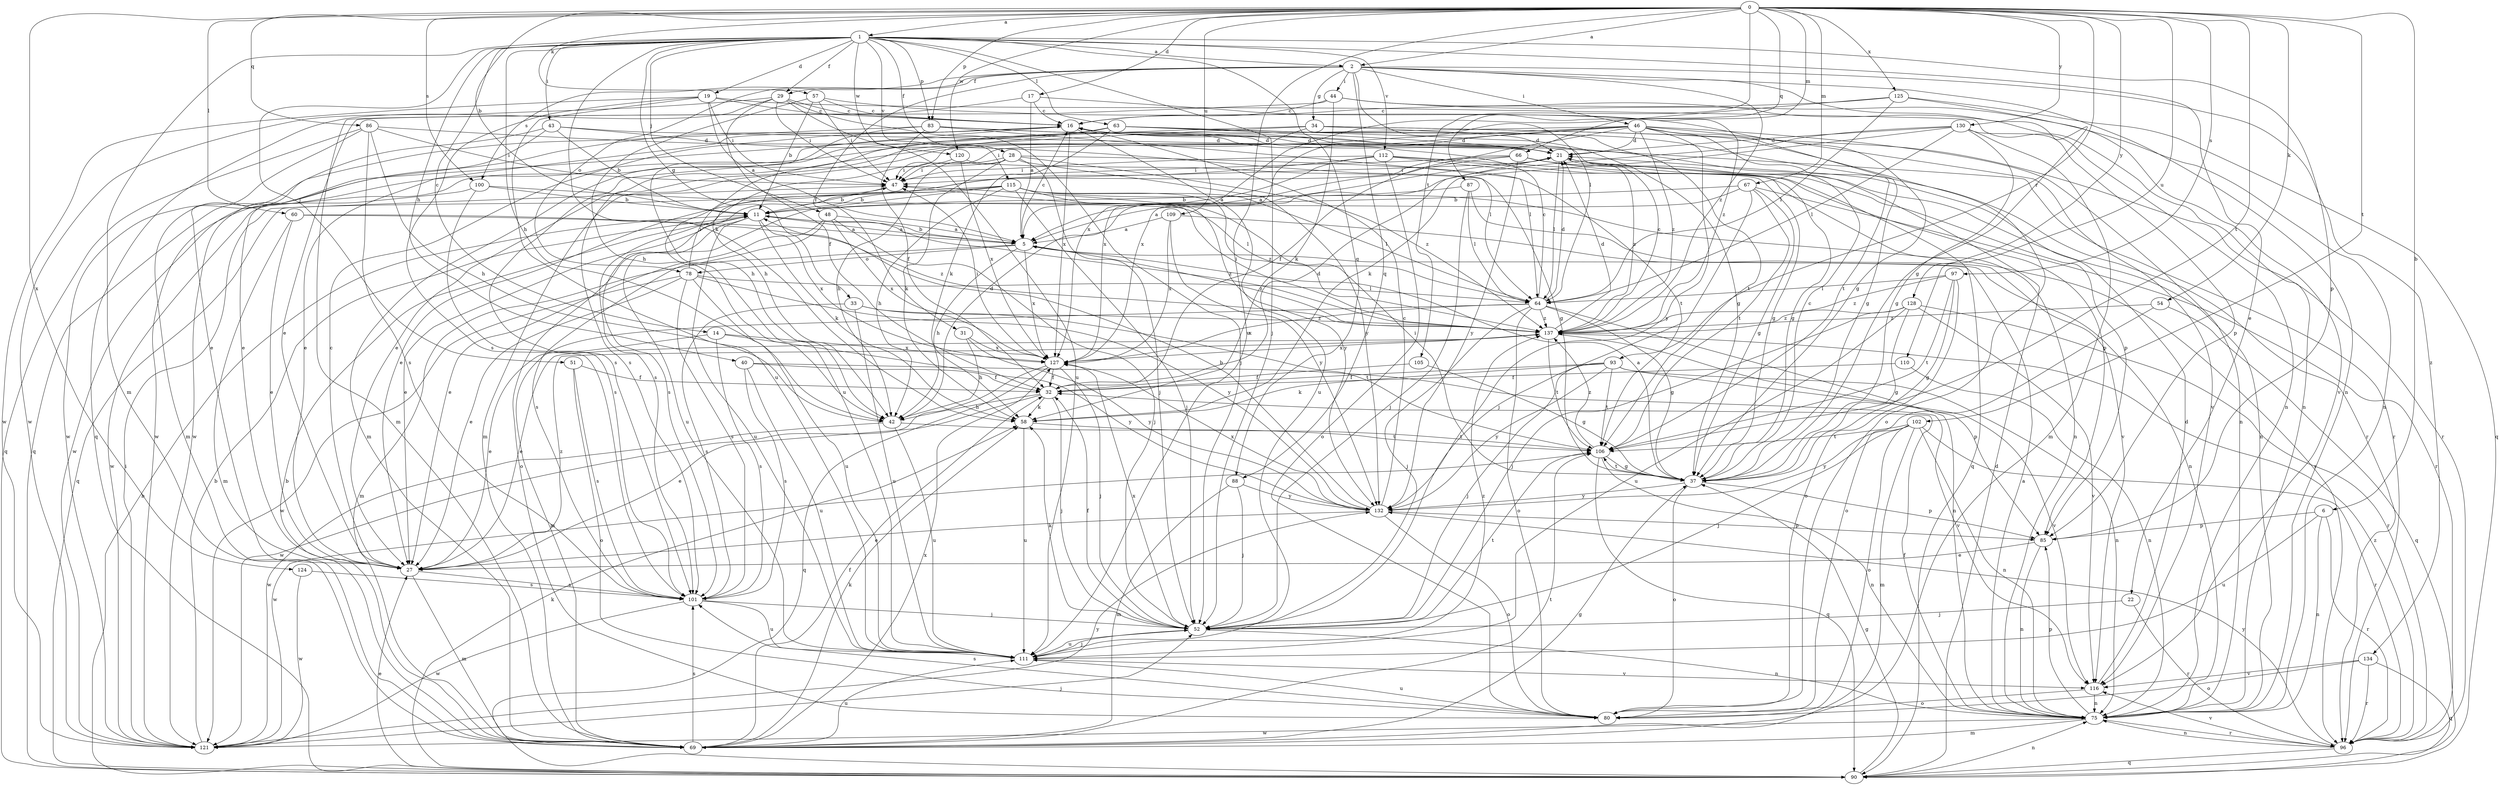 strict digraph  {
0;
1;
2;
5;
6;
11;
14;
16;
17;
19;
21;
22;
27;
28;
29;
31;
32;
33;
34;
37;
40;
42;
43;
44;
46;
47;
48;
51;
52;
54;
57;
58;
60;
63;
64;
66;
67;
69;
75;
78;
80;
83;
85;
86;
87;
88;
90;
93;
96;
97;
100;
101;
102;
105;
106;
109;
110;
111;
112;
115;
116;
120;
121;
124;
125;
127;
128;
130;
132;
134;
137;
0 -> 1  [label=a];
0 -> 2  [label=a];
0 -> 6  [label=b];
0 -> 11  [label=b];
0 -> 17  [label=d];
0 -> 54  [label=k];
0 -> 57  [label=k];
0 -> 60  [label=l];
0 -> 66  [label=m];
0 -> 67  [label=m];
0 -> 83  [label=p];
0 -> 86  [label=q];
0 -> 87  [label=q];
0 -> 93  [label=r];
0 -> 97  [label=s];
0 -> 100  [label=s];
0 -> 102  [label=t];
0 -> 105  [label=t];
0 -> 106  [label=t];
0 -> 109  [label=u];
0 -> 110  [label=u];
0 -> 111  [label=u];
0 -> 120  [label=w];
0 -> 124  [label=x];
0 -> 125  [label=x];
0 -> 128  [label=y];
0 -> 130  [label=y];
1 -> 2  [label=a];
1 -> 14  [label=c];
1 -> 19  [label=d];
1 -> 22  [label=e];
1 -> 28  [label=f];
1 -> 29  [label=f];
1 -> 33  [label=g];
1 -> 40  [label=h];
1 -> 42  [label=h];
1 -> 43  [label=i];
1 -> 48  [label=j];
1 -> 51  [label=j];
1 -> 52  [label=j];
1 -> 58  [label=k];
1 -> 63  [label=l];
1 -> 69  [label=m];
1 -> 83  [label=p];
1 -> 85  [label=p];
1 -> 88  [label=q];
1 -> 112  [label=v];
1 -> 115  [label=v];
1 -> 120  [label=w];
2 -> 29  [label=f];
2 -> 31  [label=f];
2 -> 34  [label=g];
2 -> 37  [label=g];
2 -> 44  [label=i];
2 -> 46  [label=i];
2 -> 64  [label=l];
2 -> 75  [label=n];
2 -> 78  [label=o];
2 -> 88  [label=q];
2 -> 100  [label=s];
2 -> 134  [label=z];
2 -> 137  [label=z];
5 -> 11  [label=b];
5 -> 16  [label=c];
5 -> 42  [label=h];
5 -> 69  [label=m];
5 -> 78  [label=o];
5 -> 127  [label=x];
5 -> 137  [label=z];
6 -> 75  [label=n];
6 -> 85  [label=p];
6 -> 96  [label=r];
6 -> 111  [label=u];
11 -> 5  [label=a];
11 -> 27  [label=e];
11 -> 58  [label=k];
11 -> 80  [label=o];
11 -> 111  [label=u];
11 -> 127  [label=x];
11 -> 137  [label=z];
14 -> 27  [label=e];
14 -> 101  [label=s];
14 -> 127  [label=x];
14 -> 132  [label=y];
16 -> 21  [label=d];
16 -> 27  [label=e];
16 -> 69  [label=m];
16 -> 111  [label=u];
16 -> 121  [label=w];
16 -> 127  [label=x];
17 -> 5  [label=a];
17 -> 16  [label=c];
17 -> 69  [label=m];
17 -> 137  [label=z];
19 -> 5  [label=a];
19 -> 16  [label=c];
19 -> 47  [label=i];
19 -> 75  [label=n];
19 -> 101  [label=s];
19 -> 111  [label=u];
19 -> 121  [label=w];
21 -> 47  [label=i];
21 -> 64  [label=l];
21 -> 90  [label=q];
21 -> 137  [label=z];
22 -> 52  [label=j];
22 -> 96  [label=r];
27 -> 16  [label=c];
27 -> 69  [label=m];
27 -> 101  [label=s];
27 -> 137  [label=z];
28 -> 42  [label=h];
28 -> 47  [label=i];
28 -> 52  [label=j];
28 -> 58  [label=k];
28 -> 106  [label=t];
28 -> 121  [label=w];
28 -> 132  [label=y];
28 -> 137  [label=z];
29 -> 16  [label=c];
29 -> 32  [label=f];
29 -> 47  [label=i];
29 -> 52  [label=j];
29 -> 90  [label=q];
29 -> 111  [label=u];
29 -> 121  [label=w];
31 -> 42  [label=h];
31 -> 127  [label=x];
31 -> 132  [label=y];
32 -> 21  [label=d];
32 -> 27  [label=e];
32 -> 42  [label=h];
32 -> 52  [label=j];
32 -> 58  [label=k];
33 -> 101  [label=s];
33 -> 106  [label=t];
33 -> 111  [label=u];
33 -> 137  [label=z];
34 -> 21  [label=d];
34 -> 27  [label=e];
34 -> 42  [label=h];
34 -> 80  [label=o];
34 -> 96  [label=r];
34 -> 101  [label=s];
37 -> 5  [label=a];
37 -> 16  [label=c];
37 -> 47  [label=i];
37 -> 80  [label=o];
37 -> 85  [label=p];
37 -> 106  [label=t];
37 -> 132  [label=y];
40 -> 32  [label=f];
40 -> 101  [label=s];
40 -> 111  [label=u];
40 -> 116  [label=v];
42 -> 21  [label=d];
42 -> 106  [label=t];
42 -> 111  [label=u];
42 -> 121  [label=w];
43 -> 11  [label=b];
43 -> 21  [label=d];
43 -> 27  [label=e];
43 -> 64  [label=l];
43 -> 69  [label=m];
44 -> 16  [label=c];
44 -> 27  [label=e];
44 -> 58  [label=k];
44 -> 75  [label=n];
44 -> 116  [label=v];
46 -> 21  [label=d];
46 -> 32  [label=f];
46 -> 37  [label=g];
46 -> 47  [label=i];
46 -> 69  [label=m];
46 -> 75  [label=n];
46 -> 106  [label=t];
46 -> 116  [label=v];
46 -> 121  [label=w];
46 -> 127  [label=x];
46 -> 132  [label=y];
46 -> 137  [label=z];
47 -> 11  [label=b];
48 -> 5  [label=a];
48 -> 27  [label=e];
48 -> 52  [label=j];
48 -> 101  [label=s];
48 -> 127  [label=x];
51 -> 32  [label=f];
51 -> 80  [label=o];
51 -> 101  [label=s];
52 -> 32  [label=f];
52 -> 58  [label=k];
52 -> 75  [label=n];
52 -> 106  [label=t];
52 -> 111  [label=u];
52 -> 127  [label=x];
54 -> 80  [label=o];
54 -> 90  [label=q];
54 -> 137  [label=z];
57 -> 11  [label=b];
57 -> 16  [label=c];
57 -> 37  [label=g];
57 -> 42  [label=h];
57 -> 47  [label=i];
58 -> 106  [label=t];
58 -> 111  [label=u];
60 -> 5  [label=a];
60 -> 27  [label=e];
60 -> 69  [label=m];
60 -> 137  [label=z];
63 -> 21  [label=d];
63 -> 37  [label=g];
63 -> 58  [label=k];
63 -> 90  [label=q];
63 -> 96  [label=r];
63 -> 101  [label=s];
63 -> 106  [label=t];
63 -> 111  [label=u];
64 -> 16  [label=c];
64 -> 21  [label=d];
64 -> 37  [label=g];
64 -> 52  [label=j];
64 -> 69  [label=m];
64 -> 75  [label=n];
64 -> 80  [label=o];
64 -> 127  [label=x];
64 -> 137  [label=z];
66 -> 5  [label=a];
66 -> 27  [label=e];
66 -> 37  [label=g];
66 -> 47  [label=i];
66 -> 75  [label=n];
66 -> 85  [label=p];
66 -> 132  [label=y];
67 -> 5  [label=a];
67 -> 11  [label=b];
67 -> 37  [label=g];
67 -> 52  [label=j];
67 -> 96  [label=r];
67 -> 106  [label=t];
69 -> 11  [label=b];
69 -> 32  [label=f];
69 -> 37  [label=g];
69 -> 58  [label=k];
69 -> 101  [label=s];
69 -> 106  [label=t];
69 -> 111  [label=u];
69 -> 127  [label=x];
75 -> 5  [label=a];
75 -> 32  [label=f];
75 -> 69  [label=m];
75 -> 85  [label=p];
75 -> 96  [label=r];
75 -> 121  [label=w];
78 -> 27  [label=e];
78 -> 47  [label=i];
78 -> 64  [label=l];
78 -> 101  [label=s];
78 -> 111  [label=u];
78 -> 121  [label=w];
78 -> 132  [label=y];
80 -> 101  [label=s];
80 -> 111  [label=u];
83 -> 21  [label=d];
83 -> 32  [label=f];
83 -> 42  [label=h];
83 -> 64  [label=l];
83 -> 96  [label=r];
83 -> 121  [label=w];
85 -> 27  [label=e];
85 -> 75  [label=n];
86 -> 21  [label=d];
86 -> 27  [label=e];
86 -> 42  [label=h];
86 -> 47  [label=i];
86 -> 90  [label=q];
86 -> 101  [label=s];
87 -> 11  [label=b];
87 -> 52  [label=j];
87 -> 64  [label=l];
87 -> 116  [label=v];
88 -> 52  [label=j];
88 -> 69  [label=m];
88 -> 132  [label=y];
90 -> 11  [label=b];
90 -> 21  [label=d];
90 -> 27  [label=e];
90 -> 37  [label=g];
90 -> 58  [label=k];
90 -> 75  [label=n];
93 -> 32  [label=f];
93 -> 52  [label=j];
93 -> 58  [label=k];
93 -> 75  [label=n];
93 -> 106  [label=t];
93 -> 116  [label=v];
93 -> 132  [label=y];
96 -> 75  [label=n];
96 -> 90  [label=q];
96 -> 116  [label=v];
96 -> 132  [label=y];
96 -> 137  [label=z];
97 -> 37  [label=g];
97 -> 64  [label=l];
97 -> 80  [label=o];
97 -> 106  [label=t];
97 -> 137  [label=z];
100 -> 11  [label=b];
100 -> 64  [label=l];
100 -> 101  [label=s];
100 -> 121  [label=w];
101 -> 52  [label=j];
101 -> 111  [label=u];
101 -> 121  [label=w];
102 -> 52  [label=j];
102 -> 69  [label=m];
102 -> 75  [label=n];
102 -> 80  [label=o];
102 -> 96  [label=r];
102 -> 106  [label=t];
102 -> 132  [label=y];
105 -> 32  [label=f];
105 -> 37  [label=g];
106 -> 37  [label=g];
106 -> 75  [label=n];
106 -> 90  [label=q];
106 -> 121  [label=w];
106 -> 137  [label=z];
109 -> 5  [label=a];
109 -> 75  [label=n];
109 -> 127  [label=x];
109 -> 132  [label=y];
110 -> 32  [label=f];
110 -> 75  [label=n];
111 -> 52  [label=j];
111 -> 116  [label=v];
111 -> 137  [label=z];
112 -> 5  [label=a];
112 -> 37  [label=g];
112 -> 47  [label=i];
112 -> 75  [label=n];
112 -> 80  [label=o];
112 -> 85  [label=p];
112 -> 101  [label=s];
115 -> 11  [label=b];
115 -> 42  [label=h];
115 -> 52  [label=j];
115 -> 64  [label=l];
115 -> 90  [label=q];
115 -> 96  [label=r];
115 -> 101  [label=s];
115 -> 111  [label=u];
115 -> 132  [label=y];
115 -> 137  [label=z];
116 -> 21  [label=d];
116 -> 75  [label=n];
116 -> 80  [label=o];
120 -> 37  [label=g];
120 -> 47  [label=i];
120 -> 127  [label=x];
121 -> 11  [label=b];
121 -> 47  [label=i];
121 -> 52  [label=j];
121 -> 132  [label=y];
124 -> 101  [label=s];
124 -> 121  [label=w];
125 -> 16  [label=c];
125 -> 64  [label=l];
125 -> 75  [label=n];
125 -> 90  [label=q];
125 -> 127  [label=x];
127 -> 32  [label=f];
127 -> 47  [label=i];
127 -> 52  [label=j];
127 -> 90  [label=q];
127 -> 121  [label=w];
128 -> 37  [label=g];
128 -> 52  [label=j];
128 -> 96  [label=r];
128 -> 111  [label=u];
128 -> 116  [label=v];
128 -> 137  [label=z];
130 -> 21  [label=d];
130 -> 37  [label=g];
130 -> 58  [label=k];
130 -> 64  [label=l];
130 -> 69  [label=m];
130 -> 85  [label=p];
130 -> 127  [label=x];
132 -> 11  [label=b];
132 -> 16  [label=c];
132 -> 27  [label=e];
132 -> 80  [label=o];
132 -> 85  [label=p];
132 -> 127  [label=x];
134 -> 80  [label=o];
134 -> 90  [label=q];
134 -> 96  [label=r];
134 -> 116  [label=v];
137 -> 16  [label=c];
137 -> 21  [label=d];
137 -> 27  [label=e];
137 -> 47  [label=i];
137 -> 85  [label=p];
137 -> 106  [label=t];
137 -> 127  [label=x];
}
